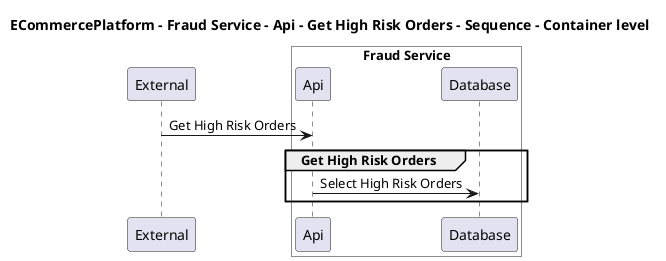 @startuml

title ECommercePlatform - Fraud Service - Api - Get High Risk Orders - Sequence - Container level

participant "External" as C4InterFlow.SoftwareSystems.ExternalSystem

box "Fraud Service" #White
    participant "Api" as ECommercePlatform.SoftwareSystems.FraudService.Containers.Api
    participant "Database" as ECommercePlatform.SoftwareSystems.FraudService.Containers.Database
end box


C4InterFlow.SoftwareSystems.ExternalSystem -> ECommercePlatform.SoftwareSystems.FraudService.Containers.Api : Get High Risk Orders
group Get High Risk Orders
ECommercePlatform.SoftwareSystems.FraudService.Containers.Api -> ECommercePlatform.SoftwareSystems.FraudService.Containers.Database : Select High Risk Orders
end


@enduml

